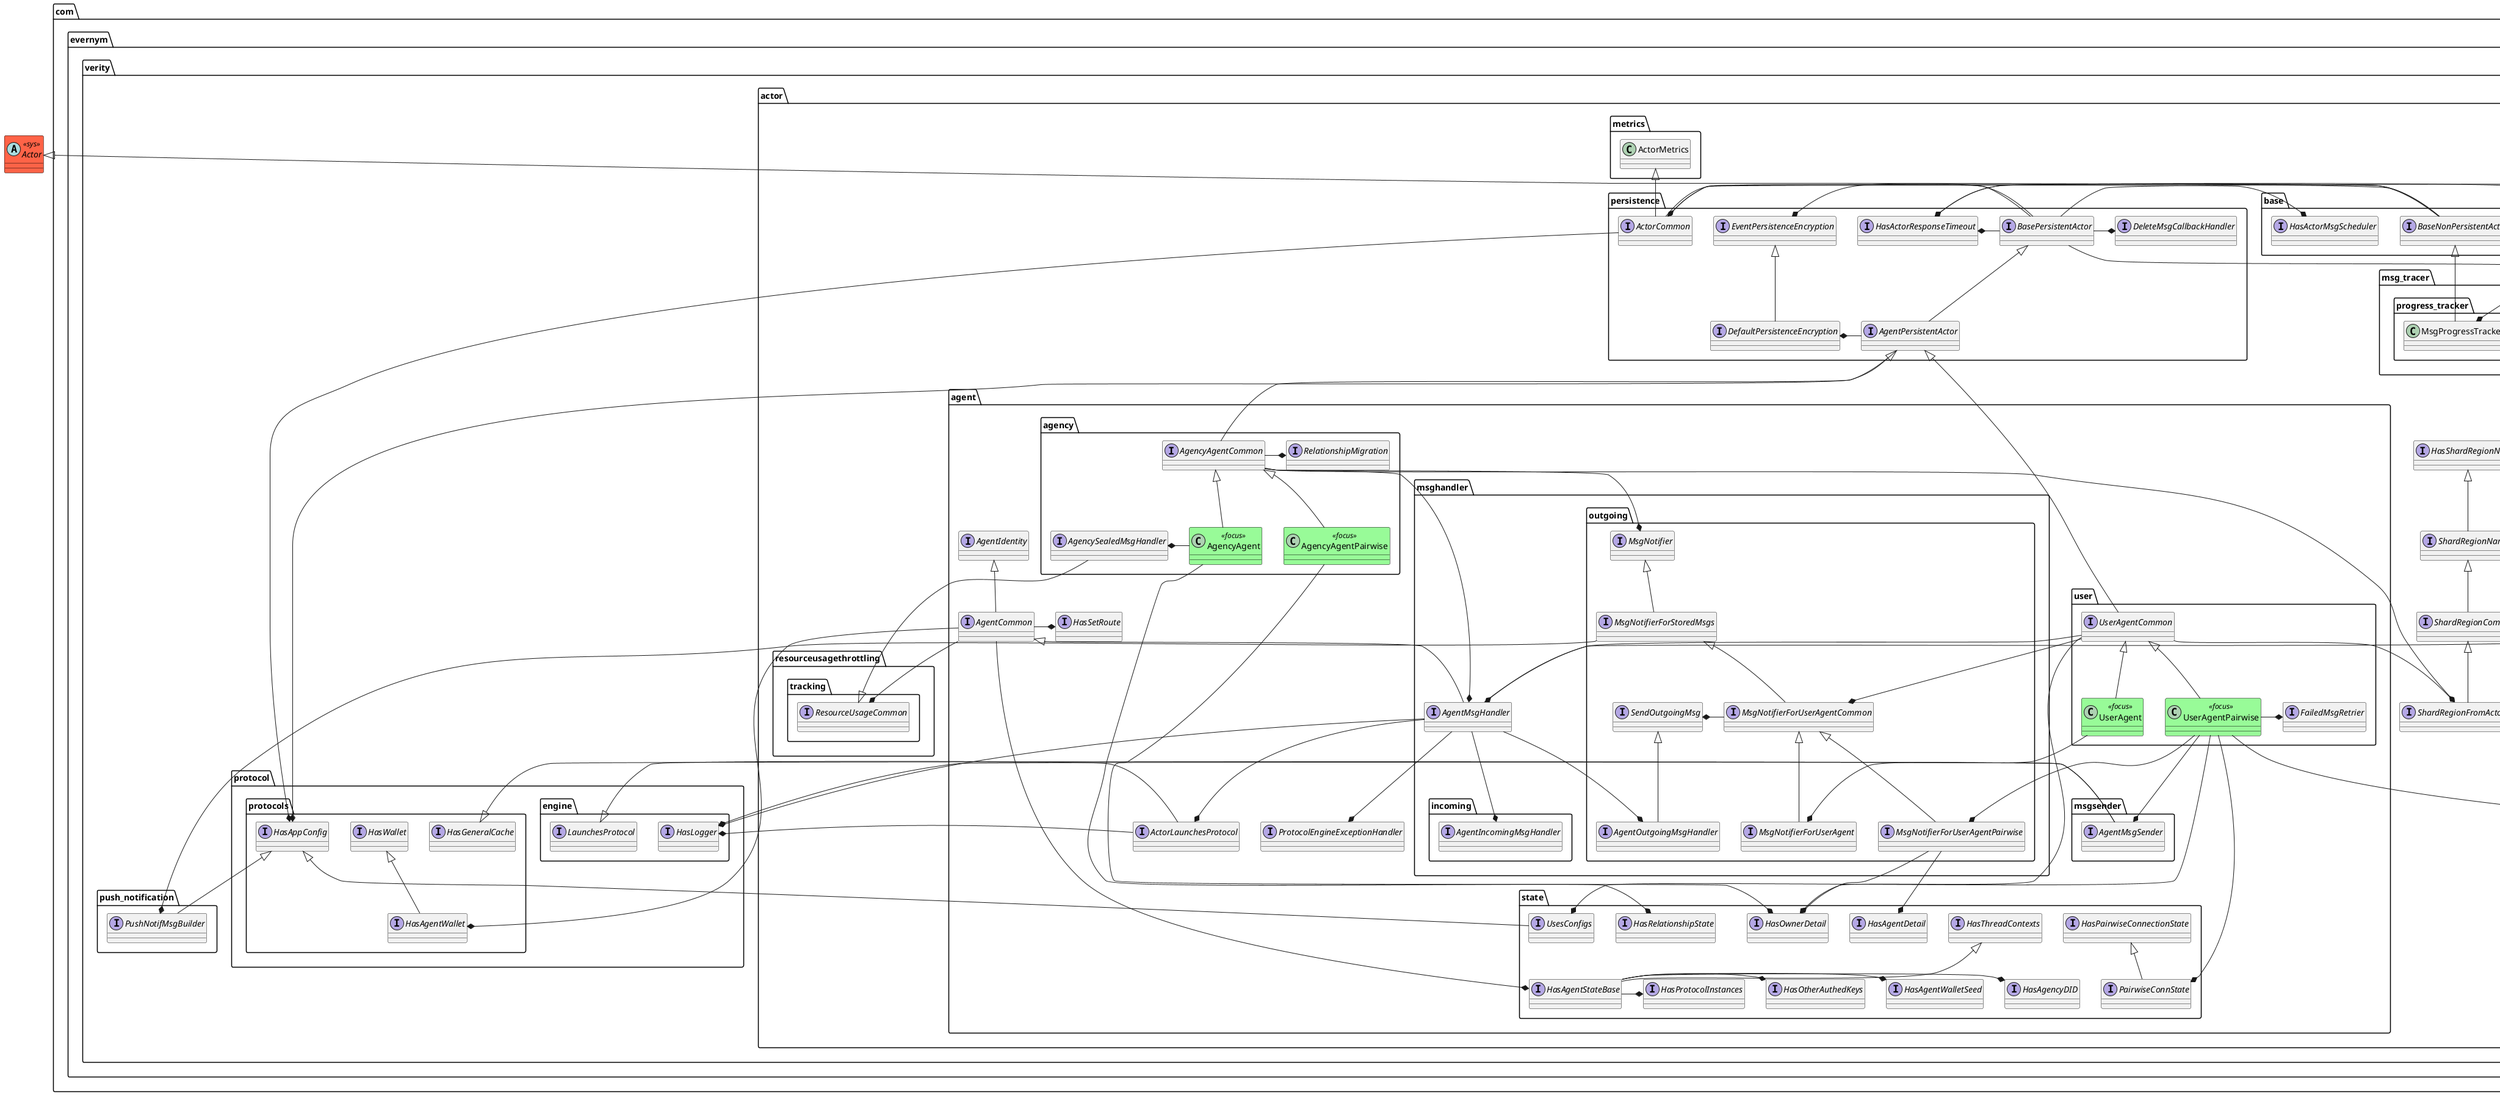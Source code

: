 @startuml
skinparam class {
    BackgroundColor<<focus>> PaleGreen
    BorderColor<<focus>> Black
    BackgroundColor<<sys>> Tomato
    BorderColor<<sys>> Black
}
class com.evernym.verity.actor.agent.user.UserAgent <<focus>>
interface com.evernym.verity.actor.agent.user.UserAgentCommon
interface com.evernym.verity.actor.persistence.AgentPersistentActor
interface com.evernym.verity.actor.persistence.BasePersistentActor
abstract class PersistentActor <<sys>>
interface com.evernym.verity.actor.persistence.EventPersistenceEncryption
interface com.evernym.verity.actor.persistence.ActorCommon
class com.evernym.verity.actor.metrics.ActorMetrics
interface com.evernym.verity.actor.base.HasActorMsgScheduler
interface com.evernym.verity.protocol.protocols.HasAppConfig
interface com.evernym.verity.actor.persistence.HasActorResponseTimeout
interface com.evernym.verity.actor.persistence.DeleteMsgCallbackHandler
abstract class Stash <<sys>>
interface com.evernym.verity.actor.persistence.DefaultPersistenceEncryption
interface com.evernym.verity.actor.agent.msghandler.AgentMsgHandler
interface com.evernym.verity.actor.agent.AgentCommon
interface com.evernym.verity.actor.agent.AgentIdentity
interface com.evernym.verity.actor.resourceusagethrottling.tracking.ResourceUsageCommon
interface com.evernym.verity.actor.agent.HasSetRoute
interface com.evernym.verity.actor.agent.state.HasAgentStateBase
interface com.evernym.verity.actor.agent.state.HasThreadContexts
interface com.evernym.verity.actor.agent.state.HasOtherAuthedKeys
interface com.evernym.verity.actor.agent.state.HasProtocolInstances
interface com.evernym.verity.actor.agent.state.HasAgencyDID
interface com.evernym.verity.actor.agent.state.HasAgentWalletSeed
interface com.evernym.verity.protocol.protocols.HasAgentWallet
interface com.evernym.verity.protocol.protocols.HasWallet
interface com.evernym.verity.actor.agent.ActorLaunchesProtocol
interface com.evernym.verity.protocol.engine.LaunchesProtocol
interface com.evernym.verity.protocol.engine.HasLogger
interface com.evernym.verity.actor.agent.ProtocolEngineExceptionHandler
interface com.evernym.verity.actor.agent.msghandler.incoming.AgentIncomingMsgHandler
interface com.evernym.verity.actor.agent.msghandler.outgoing.AgentOutgoingMsgHandler
interface com.evernym.verity.actor.agent.msghandler.outgoing.SendOutgoingMsg
interface com.evernym.verity.msg_tracer.MsgTraceProvider
class com.evernym.verity.msg_tracer.resp_time_tracker.MsgRespTimeTracker
class com.evernym.verity.actor.msg_tracer.progress_tracker.MsgProgressTracker
interface com.evernym.verity.actor.base.BaseNonPersistentActor
abstract class Actor <<sys>>
interface com.evernym.verity.msg_tracer.HasAsyncReqContext
interface com.evernym.verity.actor.agent.state.HasOwnerDetail
interface com.evernym.verity.actor.ShardRegionFromActorContext
interface com.evernym.verity.actor.ShardRegionCommon
interface com.evernym.verity.actor.ShardRegionNames
interface com.evernym.verity.actor.HasShardRegionNames
interface com.evernym.verity.actor.agent.msghandler.outgoing.MsgNotifierForUserAgentCommon
interface com.evernym.verity.actor.agent.msghandler.outgoing.MsgNotifierForStoredMsgs
interface com.evernym.verity.actor.agent.msghandler.outgoing.MsgNotifier
interface com.evernym.verity.push_notification.PushNotifMsgBuilder
interface com.evernym.verity.actor.agent.msghandler.outgoing.MsgNotifierForUserAgent
class com.evernym.verity.actor.agent.user.UserAgentPairwise <<focus>>
interface com.evernym.verity.actor.agent.msgsender.AgentMsgSender
interface com.evernym.verity.protocol.protocols.HasGeneralCache
interface com.evernym.verity.actor.agent.state.UsesConfigs
interface com.evernym.verity.actor.agent.state.PairwiseConnState
interface com.evernym.verity.actor.agent.state.HasPairwiseConnectionState
abstract class MsgDeliveryResultHandler <<sys>>
interface com.evernym.verity.actor.agent.msghandler.outgoing.MsgNotifierForUserAgentPairwise
interface com.evernym.verity.actor.agent.state.HasAgentDetail
interface com.evernym.verity.actor.agent.user.FailedMsgRetrier
class com.evernym.verity.actor.agent.agency.AgencyAgent <<focus>>
interface com.evernym.verity.actor.agent.agency.AgencyAgentCommon
interface com.evernym.verity.actor.agent.agency.RelationshipMigration
interface com.evernym.verity.actor.agent.agency.AgencySealedMsgHandler
interface com.evernym.verity.actor.agent.state.HasRelationshipState
class com.evernym.verity.actor.agent.agency.AgencyAgentPairwise <<focus>>

com.evernym.verity.actor.agent.user.UserAgent -up-|> com.evernym.verity.actor.agent.user.UserAgentCommon
com.evernym.verity.actor.agent.user.UserAgent --* com.evernym.verity.actor.agent.msghandler.outgoing.MsgNotifierForUserAgent
com.evernym.verity.actor.agent.user.UserAgentCommon -up-|> com.evernym.verity.actor.persistence.AgentPersistentActor
com.evernym.verity.actor.agent.user.UserAgentCommon --* com.evernym.verity.actor.agent.msghandler.AgentMsgHandler
com.evernym.verity.actor.agent.user.UserAgentCommon --* com.evernym.verity.actor.agent.state.HasOwnerDetail
com.evernym.verity.actor.agent.user.UserAgentCommon -down-* com.evernym.verity.actor.ShardRegionFromActorContext
com.evernym.verity.actor.agent.user.UserAgentCommon --* com.evernym.verity.actor.agent.msghandler.outgoing.MsgNotifierForUserAgentCommon
com.evernym.verity.actor.persistence.AgentPersistentActor -up-|> com.evernym.verity.actor.persistence.BasePersistentActor
com.evernym.verity.actor.persistence.AgentPersistentActor -* com.evernym.verity.actor.persistence.DefaultPersistenceEncryption
com.evernym.verity.actor.persistence.AgentPersistentActor --* com.evernym.verity.protocol.protocols.HasAppConfig
com.evernym.verity.actor.persistence.BasePersistentActor -up-|> .PersistentActor
com.evernym.verity.actor.persistence.BasePersistentActor -* com.evernym.verity.actor.persistence.EventPersistenceEncryption
com.evernym.verity.actor.persistence.BasePersistentActor -* com.evernym.verity.actor.persistence.ActorCommon
com.evernym.verity.actor.persistence.BasePersistentActor -* com.evernym.verity.actor.persistence.HasActorResponseTimeout
com.evernym.verity.actor.persistence.BasePersistentActor -* com.evernym.verity.actor.persistence.DeleteMsgCallbackHandler
com.evernym.verity.actor.persistence.BasePersistentActor -down-* .Stash
com.evernym.verity.actor.persistence.ActorCommon -up-|> com.evernym.verity.actor.metrics.ActorMetrics
com.evernym.verity.actor.persistence.ActorCommon -down-* com.evernym.verity.actor.base.HasActorMsgScheduler
com.evernym.verity.actor.persistence.ActorCommon --* com.evernym.verity.protocol.protocols.HasAppConfig
com.evernym.verity.actor.persistence.DefaultPersistenceEncryption -up-|> com.evernym.verity.actor.persistence.EventPersistenceEncryption
com.evernym.verity.actor.agent.msghandler.AgentMsgHandler -up-|> com.evernym.verity.actor.agent.AgentCommon
com.evernym.verity.actor.agent.msghandler.AgentMsgHandler -down-* com.evernym.verity.actor.agent.ActorLaunchesProtocol
com.evernym.verity.actor.agent.msghandler.AgentMsgHandler -down-* com.evernym.verity.actor.agent.ProtocolEngineExceptionHandler
com.evernym.verity.actor.agent.msghandler.AgentMsgHandler --* com.evernym.verity.actor.agent.msghandler.incoming.AgentIncomingMsgHandler
com.evernym.verity.actor.agent.msghandler.AgentMsgHandler --* com.evernym.verity.actor.agent.msghandler.outgoing.AgentOutgoingMsgHandler
com.evernym.verity.actor.agent.msghandler.AgentMsgHandler -down-* com.evernym.verity.msg_tracer.MsgTraceProvider
com.evernym.verity.actor.agent.msghandler.AgentMsgHandler -down-* com.evernym.verity.protocol.engine.HasLogger
com.evernym.verity.actor.agent.AgentCommon -up-|> com.evernym.verity.actor.agent.AgentIdentity
com.evernym.verity.actor.agent.AgentCommon --* com.evernym.verity.actor.resourceusagethrottling.tracking.ResourceUsageCommon
com.evernym.verity.actor.agent.AgentCommon -* com.evernym.verity.actor.agent.HasSetRoute
com.evernym.verity.actor.agent.AgentCommon --* com.evernym.verity.actor.agent.state.HasAgentStateBase
com.evernym.verity.actor.agent.AgentCommon --* com.evernym.verity.protocol.protocols.HasAgentWallet
com.evernym.verity.actor.agent.state.HasAgentStateBase -up-|> com.evernym.verity.actor.agent.state.HasThreadContexts
com.evernym.verity.actor.agent.state.HasAgentStateBase -* com.evernym.verity.actor.agent.state.HasOtherAuthedKeys
com.evernym.verity.actor.agent.state.HasAgentStateBase -* com.evernym.verity.actor.agent.state.HasProtocolInstances
com.evernym.verity.actor.agent.state.HasAgentStateBase -* com.evernym.verity.actor.agent.state.HasAgencyDID
com.evernym.verity.actor.agent.state.HasAgentStateBase -* com.evernym.verity.actor.agent.state.HasAgentWalletSeed
com.evernym.verity.protocol.protocols.HasAgentWallet -up-|> com.evernym.verity.protocol.protocols.HasWallet
com.evernym.verity.actor.agent.ActorLaunchesProtocol -up-|> com.evernym.verity.protocol.engine.LaunchesProtocol
com.evernym.verity.actor.agent.ActorLaunchesProtocol --* com.evernym.verity.protocol.engine.HasLogger
com.evernym.verity.actor.agent.msghandler.outgoing.AgentOutgoingMsgHandler -up-|> com.evernym.verity.actor.agent.msghandler.outgoing.SendOutgoingMsg
com.evernym.verity.msg_tracer.MsgTraceProvider -up-|> com.evernym.verity.msg_tracer.resp_time_tracker.MsgRespTimeTracker
com.evernym.verity.msg_tracer.MsgTraceProvider --* com.evernym.verity.actor.msg_tracer.progress_tracker.MsgProgressTracker
com.evernym.verity.msg_tracer.MsgTraceProvider --* com.evernym.verity.actor.persistence.HasActorResponseTimeout
com.evernym.verity.msg_tracer.MsgTraceProvider -* com.evernym.verity.msg_tracer.HasAsyncReqContext
com.evernym.verity.actor.msg_tracer.progress_tracker.MsgProgressTracker -up-|> com.evernym.verity.actor.base.BaseNonPersistentActor
com.evernym.verity.actor.base.BaseNonPersistentActor -up-|> .Actor
com.evernym.verity.actor.base.BaseNonPersistentActor -* com.evernym.verity.actor.persistence.ActorCommon
com.evernym.verity.actor.base.BaseNonPersistentActor -* com.evernym.verity.actor.persistence.HasActorResponseTimeout
com.evernym.verity.actor.ShardRegionFromActorContext -up-|> com.evernym.verity.actor.ShardRegionCommon
com.evernym.verity.actor.ShardRegionCommon -up-|> com.evernym.verity.actor.ShardRegionNames
com.evernym.verity.actor.ShardRegionNames -up-|> com.evernym.verity.actor.HasShardRegionNames
com.evernym.verity.actor.agent.msghandler.outgoing.MsgNotifierForUserAgentCommon -up-|> com.evernym.verity.actor.agent.msghandler.outgoing.MsgNotifierForStoredMsgs
com.evernym.verity.actor.agent.msghandler.outgoing.MsgNotifierForUserAgentCommon -* com.evernym.verity.actor.agent.msghandler.outgoing.SendOutgoingMsg
com.evernym.verity.actor.agent.msghandler.outgoing.MsgNotifierForStoredMsgs -up-|> com.evernym.verity.actor.agent.msghandler.outgoing.MsgNotifier
com.evernym.verity.actor.agent.msghandler.outgoing.MsgNotifierForStoredMsgs -down-* com.evernym.verity.push_notification.PushNotifMsgBuilder
com.evernym.verity.push_notification.PushNotifMsgBuilder -up-|> com.evernym.verity.protocol.protocols.HasAppConfig
com.evernym.verity.actor.agent.msghandler.outgoing.MsgNotifierForUserAgent -up-|> com.evernym.verity.actor.agent.msghandler.outgoing.MsgNotifierForUserAgentCommon
com.evernym.verity.actor.agent.user.UserAgentPairwise -up-|> com.evernym.verity.actor.agent.user.UserAgentCommon
com.evernym.verity.actor.agent.user.UserAgentPairwise --* com.evernym.verity.actor.agent.msgsender.AgentMsgSender
com.evernym.verity.actor.agent.user.UserAgentPairwise --* com.evernym.verity.actor.agent.state.UsesConfigs
com.evernym.verity.actor.agent.user.UserAgentPairwise --* com.evernym.verity.actor.agent.state.PairwiseConnState
com.evernym.verity.actor.agent.user.UserAgentPairwise -down-* .MsgDeliveryResultHandler
com.evernym.verity.actor.agent.user.UserAgentPairwise --* com.evernym.verity.actor.agent.msghandler.outgoing.MsgNotifierForUserAgentPairwise
com.evernym.verity.actor.agent.user.UserAgentPairwise -* com.evernym.verity.actor.agent.user.FailedMsgRetrier
com.evernym.verity.actor.agent.msgsender.AgentMsgSender -up-|> com.evernym.verity.protocol.protocols.HasGeneralCache
com.evernym.verity.actor.agent.msgsender.AgentMsgSender -down-* com.evernym.verity.protocol.engine.HasLogger
com.evernym.verity.actor.agent.state.UsesConfigs -up-|> com.evernym.verity.protocol.protocols.HasAppConfig
com.evernym.verity.actor.agent.state.PairwiseConnState -up-|> com.evernym.verity.actor.agent.state.HasPairwiseConnectionState
com.evernym.verity.actor.agent.msghandler.outgoing.MsgNotifierForUserAgentPairwise -up-|> com.evernym.verity.actor.agent.msghandler.outgoing.MsgNotifierForUserAgentCommon
com.evernym.verity.actor.agent.msghandler.outgoing.MsgNotifierForUserAgentPairwise -down-* com.evernym.verity.actor.agent.state.HasOwnerDetail
com.evernym.verity.actor.agent.msghandler.outgoing.MsgNotifierForUserAgentPairwise -down-* com.evernym.verity.actor.agent.state.HasAgentDetail
com.evernym.verity.actor.agent.agency.AgencyAgent -up-|> com.evernym.verity.actor.agent.agency.AgencyAgentCommon
com.evernym.verity.actor.agent.agency.AgencyAgent -* com.evernym.verity.actor.agent.agency.AgencySealedMsgHandler
com.evernym.verity.actor.agent.agency.AgencyAgent --* com.evernym.verity.actor.agent.state.HasRelationshipState
com.evernym.verity.actor.agent.agency.AgencyAgentCommon -up-|> com.evernym.verity.actor.persistence.AgentPersistentActor
com.evernym.verity.actor.agent.agency.AgencyAgentCommon -* com.evernym.verity.actor.agent.agency.RelationshipMigration
com.evernym.verity.actor.agent.agency.AgencyAgentCommon --* com.evernym.verity.actor.agent.msghandler.AgentMsgHandler
com.evernym.verity.actor.agent.agency.AgencyAgentCommon -down-* com.evernym.verity.actor.ShardRegionFromActorContext
com.evernym.verity.actor.agent.agency.AgencyAgentCommon --* com.evernym.verity.actor.agent.msghandler.outgoing.MsgNotifier
com.evernym.verity.actor.agent.agency.AgencySealedMsgHandler -up-|> com.evernym.verity.actor.resourceusagethrottling.tracking.ResourceUsageCommon
com.evernym.verity.actor.agent.agency.AgencyAgentPairwise -up-|> com.evernym.verity.actor.agent.agency.AgencyAgentCommon
com.evernym.verity.actor.agent.agency.AgencyAgentPairwise --* com.evernym.verity.actor.agent.state.HasOwnerDetail

@enduml
